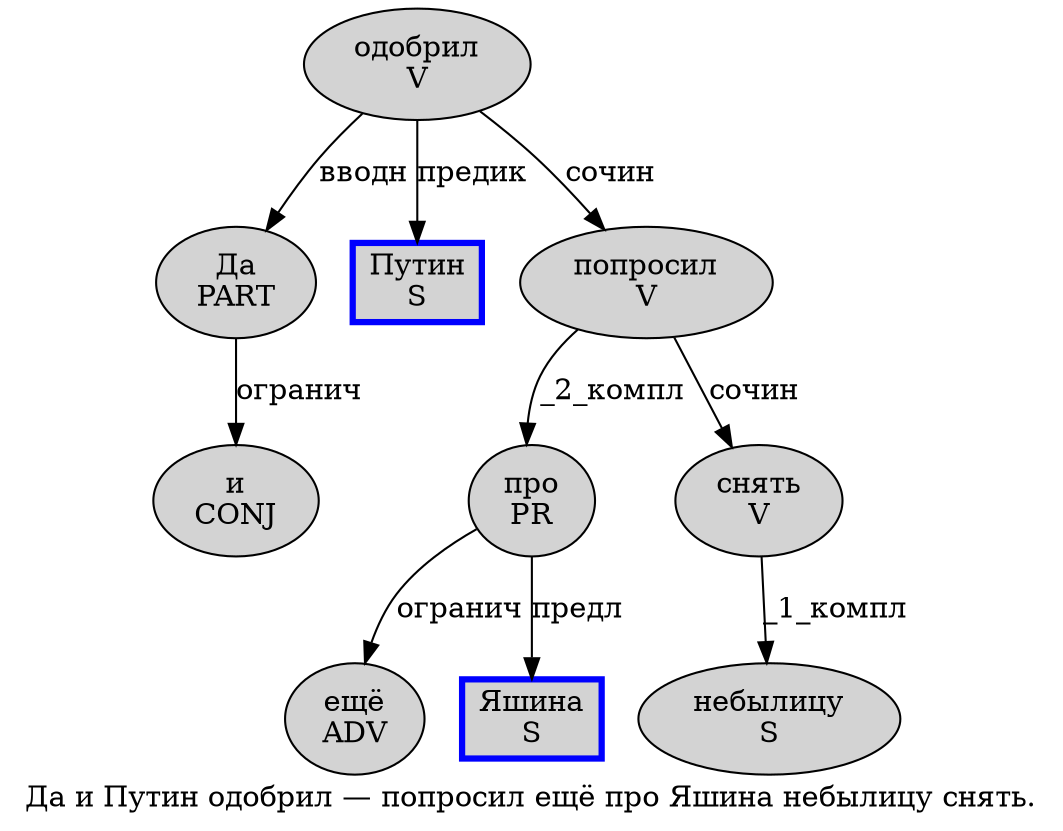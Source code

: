 digraph SENTENCE_3274 {
	graph [label="Да и Путин одобрил — попросил ещё про Яшина небылицу снять."]
	node [style=filled]
		0 [label="Да
PART" color="" fillcolor=lightgray penwidth=1 shape=ellipse]
		1 [label="и
CONJ" color="" fillcolor=lightgray penwidth=1 shape=ellipse]
		2 [label="Путин
S" color=blue fillcolor=lightgray penwidth=3 shape=box]
		3 [label="одобрил
V" color="" fillcolor=lightgray penwidth=1 shape=ellipse]
		5 [label="попросил
V" color="" fillcolor=lightgray penwidth=1 shape=ellipse]
		6 [label="ещё
ADV" color="" fillcolor=lightgray penwidth=1 shape=ellipse]
		7 [label="про
PR" color="" fillcolor=lightgray penwidth=1 shape=ellipse]
		8 [label="Яшина
S" color=blue fillcolor=lightgray penwidth=3 shape=box]
		9 [label="небылицу
S" color="" fillcolor=lightgray penwidth=1 shape=ellipse]
		10 [label="снять
V" color="" fillcolor=lightgray penwidth=1 shape=ellipse]
			0 -> 1 [label="огранич"]
			5 -> 7 [label="_2_компл"]
			5 -> 10 [label="сочин"]
			7 -> 6 [label="огранич"]
			7 -> 8 [label="предл"]
			3 -> 0 [label="вводн"]
			3 -> 2 [label="предик"]
			3 -> 5 [label="сочин"]
			10 -> 9 [label="_1_компл"]
}
